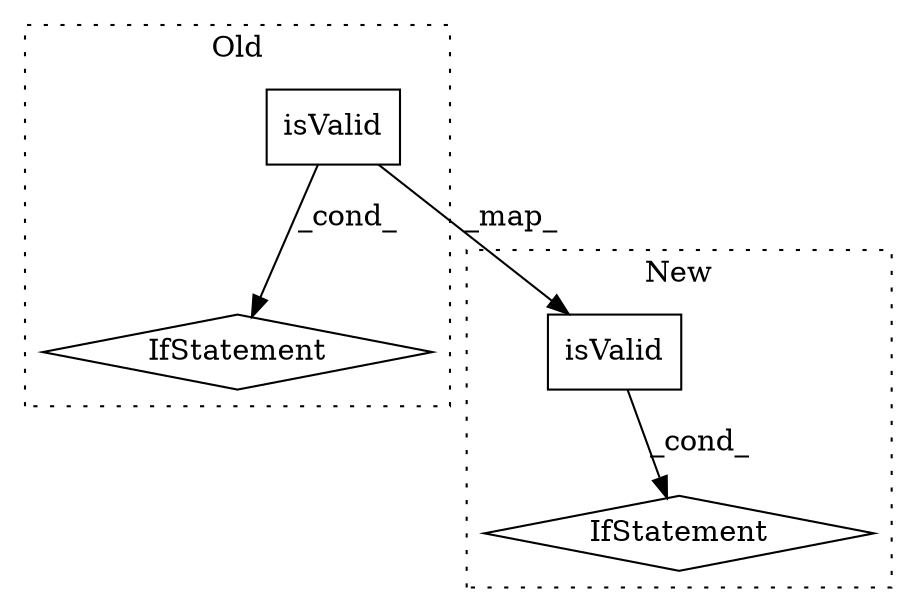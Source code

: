 digraph G {
subgraph cluster0 {
1 [label="isValid" a="32" s="5263" l="9" shape="box"];
4 [label="IfStatement" a="25" s="5206,5272" l="4,2" shape="diamond"];
label = "Old";
style="dotted";
}
subgraph cluster1 {
2 [label="isValid" a="32" s="4660" l="9" shape="box"];
3 [label="IfStatement" a="25" s="4669" l="3" shape="diamond"];
label = "New";
style="dotted";
}
1 -> 2 [label="_map_"];
1 -> 4 [label="_cond_"];
2 -> 3 [label="_cond_"];
}
